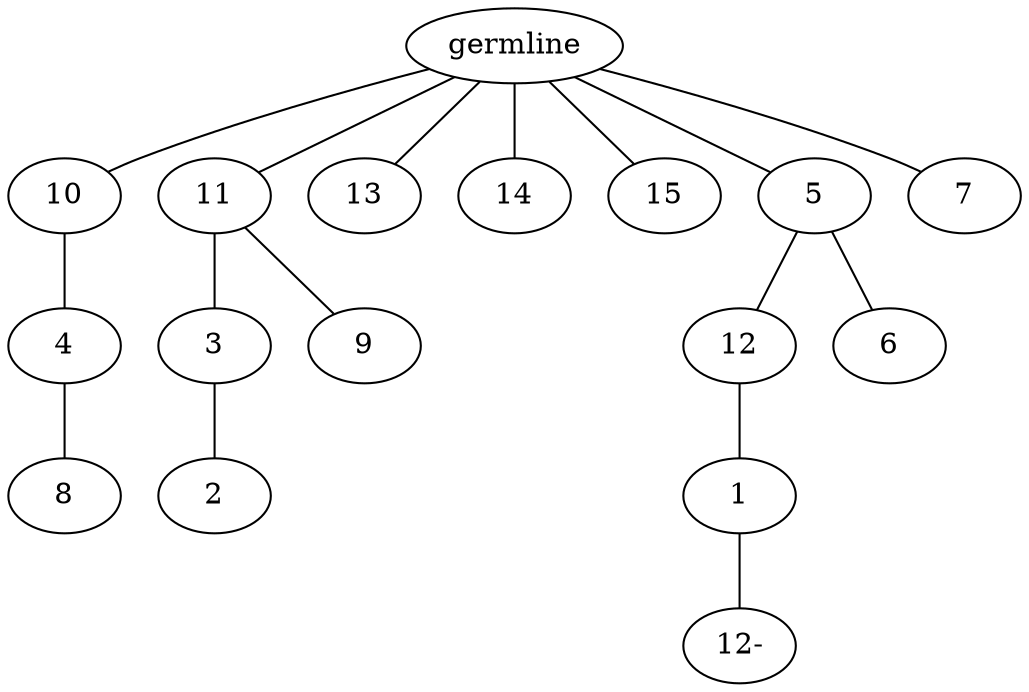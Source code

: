 graph tree {
    "140291289964256" [label="germline"];
    "140291290984304" [label="10"];
    "140291290982336" [label="4"];
    "140291290982192" [label="8"];
    "140291290983296" [label="11"];
    "140291290982720" [label="3"];
    "140291290276240" [label="2"];
    "140291290981088" [label="9"];
    "140291290983056" [label="13"];
    "140291290981328" [label="14"];
    "140291290981904" [label="15"];
    "140291290980512" [label="5"];
    "140291290276096" [label="12"];
    "140291290276288" [label="1"];
    "140291289962912" [label="12-"];
    "140291290276528" [label="6"];
    "140291290276720" [label="7"];
    "140291289964256" -- "140291290984304";
    "140291289964256" -- "140291290983296";
    "140291289964256" -- "140291290983056";
    "140291289964256" -- "140291290981328";
    "140291289964256" -- "140291290981904";
    "140291289964256" -- "140291290980512";
    "140291289964256" -- "140291290276720";
    "140291290984304" -- "140291290982336";
    "140291290982336" -- "140291290982192";
    "140291290983296" -- "140291290982720";
    "140291290983296" -- "140291290981088";
    "140291290982720" -- "140291290276240";
    "140291290980512" -- "140291290276096";
    "140291290980512" -- "140291290276528";
    "140291290276096" -- "140291290276288";
    "140291290276288" -- "140291289962912";
}

